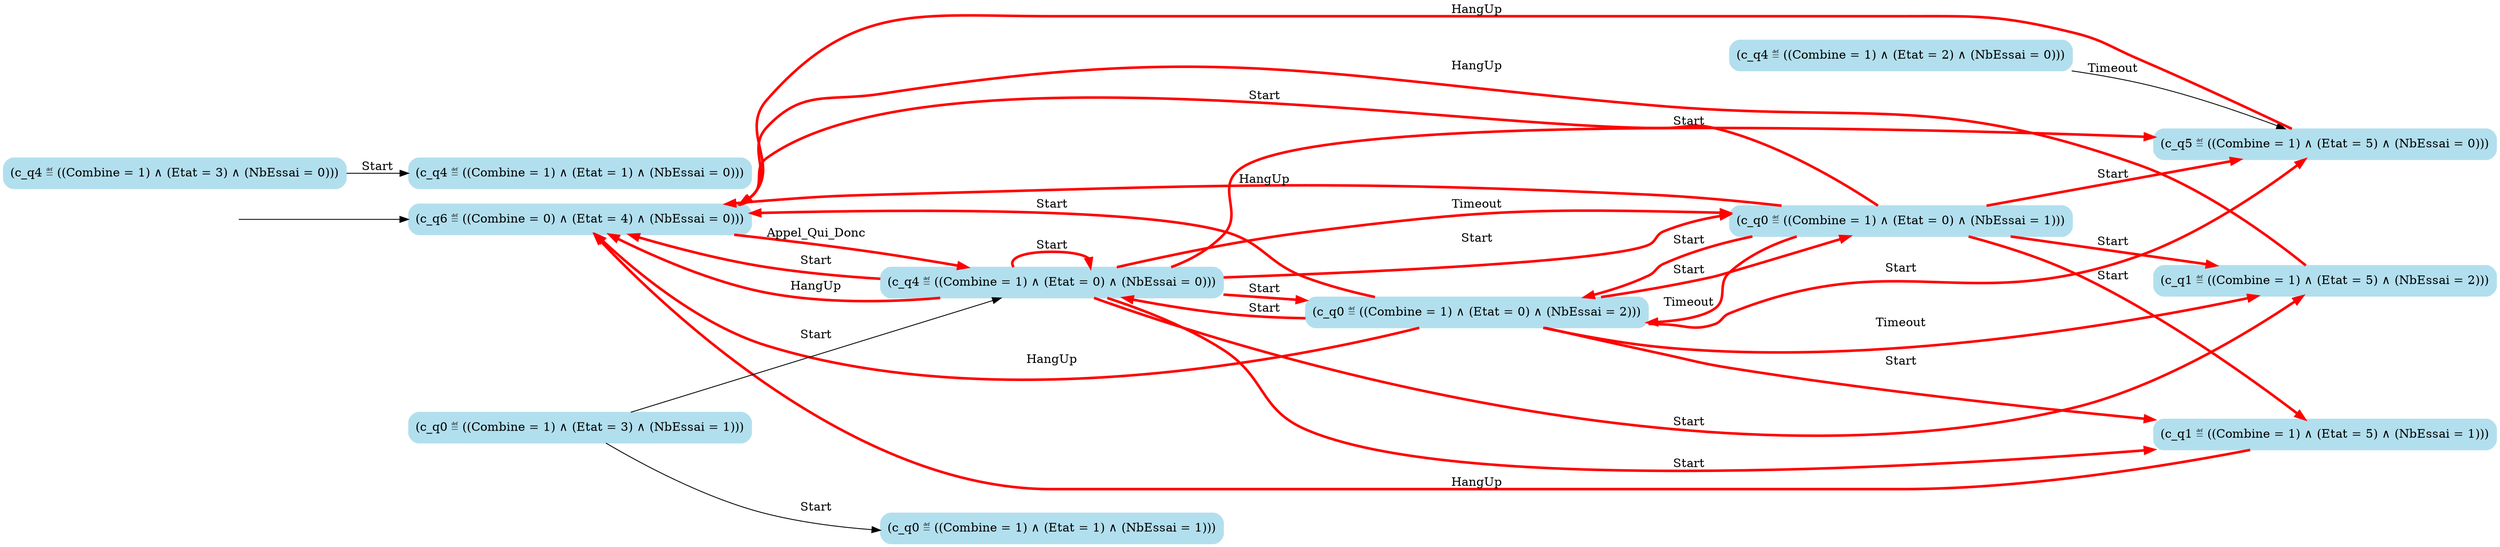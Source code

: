 digraph G {

	rankdir = LR;

	start_c_q6_61[style=invisible];

	node[shape=box, style="rounded, filled", color=lightblue2];

	c_q0_3[label="(c_q0 ≝ ((Combine = 1) ∧ (Etat = 1) ∧ (NbEssai = 1)))"];
	c_q0_60[label="(c_q0 ≝ ((Combine = 1) ∧ (Etat = 0) ∧ (NbEssai = 2)))"];
	c_q4_21[label="(c_q4 ≝ ((Combine = 1) ∧ (Etat = 1) ∧ (NbEssai = 0)))"];
	c_q6_61[label="(c_q6 ≝ ((Combine = 0) ∧ (Etat = 4) ∧ (NbEssai = 0)))"];
	c_q4_30[label="(c_q4 ≝ ((Combine = 1) ∧ (Etat = 2) ∧ (NbEssai = 0)))"];
	c_q4_55[label="(c_q4 ≝ ((Combine = 1) ∧ (Etat = 0) ∧ (NbEssai = 0)))"];
	c_q5_57[label="(c_q5 ≝ ((Combine = 1) ∧ (Etat = 5) ∧ (NbEssai = 0)))"];
	c_q1_47[label="(c_q1 ≝ ((Combine = 1) ∧ (Etat = 5) ∧ (NbEssai = 2)))"];
	c_q4_20[label="(c_q4 ≝ ((Combine = 1) ∧ (Etat = 3) ∧ (NbEssai = 0)))"];
	c_q1_52[label="(c_q1 ≝ ((Combine = 1) ∧ (Etat = 5) ∧ (NbEssai = 1)))"];
	c_q0_48[label="(c_q0 ≝ ((Combine = 1) ∧ (Etat = 0) ∧ (NbEssai = 1)))"];
	c_q0_10[label="(c_q0 ≝ ((Combine = 1) ∧ (Etat = 3) ∧ (NbEssai = 1)))"];

	start_c_q6_61 -> c_q6_61;
	c_q6_61 -> c_q4_55[label="Appel_Qui_Donc", penwidth=3, color=red];
	c_q0_10 -> c_q0_3[label="Start"];
	c_q0_48 -> c_q0_60[label="Timeout", penwidth=3, color=red];
	c_q0_48 -> c_q1_52[label="Start", penwidth=3, color=red];
	c_q0_60 -> c_q1_47[label="Timeout", penwidth=3, color=red];
	c_q0_10 -> c_q4_55[label="Start"];
	c_q0_48 -> c_q5_57[label="Start", penwidth=3, color=red];
	c_q0_48 -> c_q6_61[label="Start", penwidth=3, color=red];
	c_q0_48 -> c_q6_61[label="HangUp", penwidth=3, color=red];
	c_q1_47 -> c_q6_61[label="HangUp", penwidth=3, color=red];
	c_q4_20 -> c_q4_21[label="Start"];
	c_q4_55 -> c_q0_48[label="Start", penwidth=3, color=red];
	c_q4_55 -> c_q0_48[label="Timeout", penwidth=3, color=red];
	c_q4_55 -> c_q1_52[label="Start", penwidth=3, color=red];
	c_q4_55 -> c_q5_57[label="Start", penwidth=3, color=red];
	c_q4_30 -> c_q5_57[label="Timeout"];
	c_q4_55 -> c_q6_61[label="Start", penwidth=3, color=red];
	c_q4_55 -> c_q6_61[label="HangUp", penwidth=3, color=red];
	c_q5_57 -> c_q6_61[label="HangUp", penwidth=3, color=red];
	c_q0_60 -> c_q0_48[label="Start", penwidth=3, color=red];
	c_q4_55 -> c_q0_60[label="Start", penwidth=3, color=red];
	c_q4_55 -> c_q4_55[label="Start", penwidth=3, color=red];
	c_q0_48 -> c_q1_47[label="Start", penwidth=3, color=red];
	c_q4_55 -> c_q1_47[label="Start", penwidth=3, color=red];
	c_q0_48 -> c_q0_60[label="Start", penwidth=3, color=red];
	c_q0_60 -> c_q1_52[label="Start", penwidth=3, color=red];
	c_q1_52 -> c_q6_61[label="HangUp", penwidth=3, color=red];
	c_q0_60 -> c_q4_55[label="Start", penwidth=3, color=red];
	c_q0_60 -> c_q5_57[label="Start", penwidth=3, color=red];
	c_q0_60 -> c_q6_61[label="Start", penwidth=3, color=red];
	c_q0_60 -> c_q6_61[label="HangUp", penwidth=3, color=red];

}